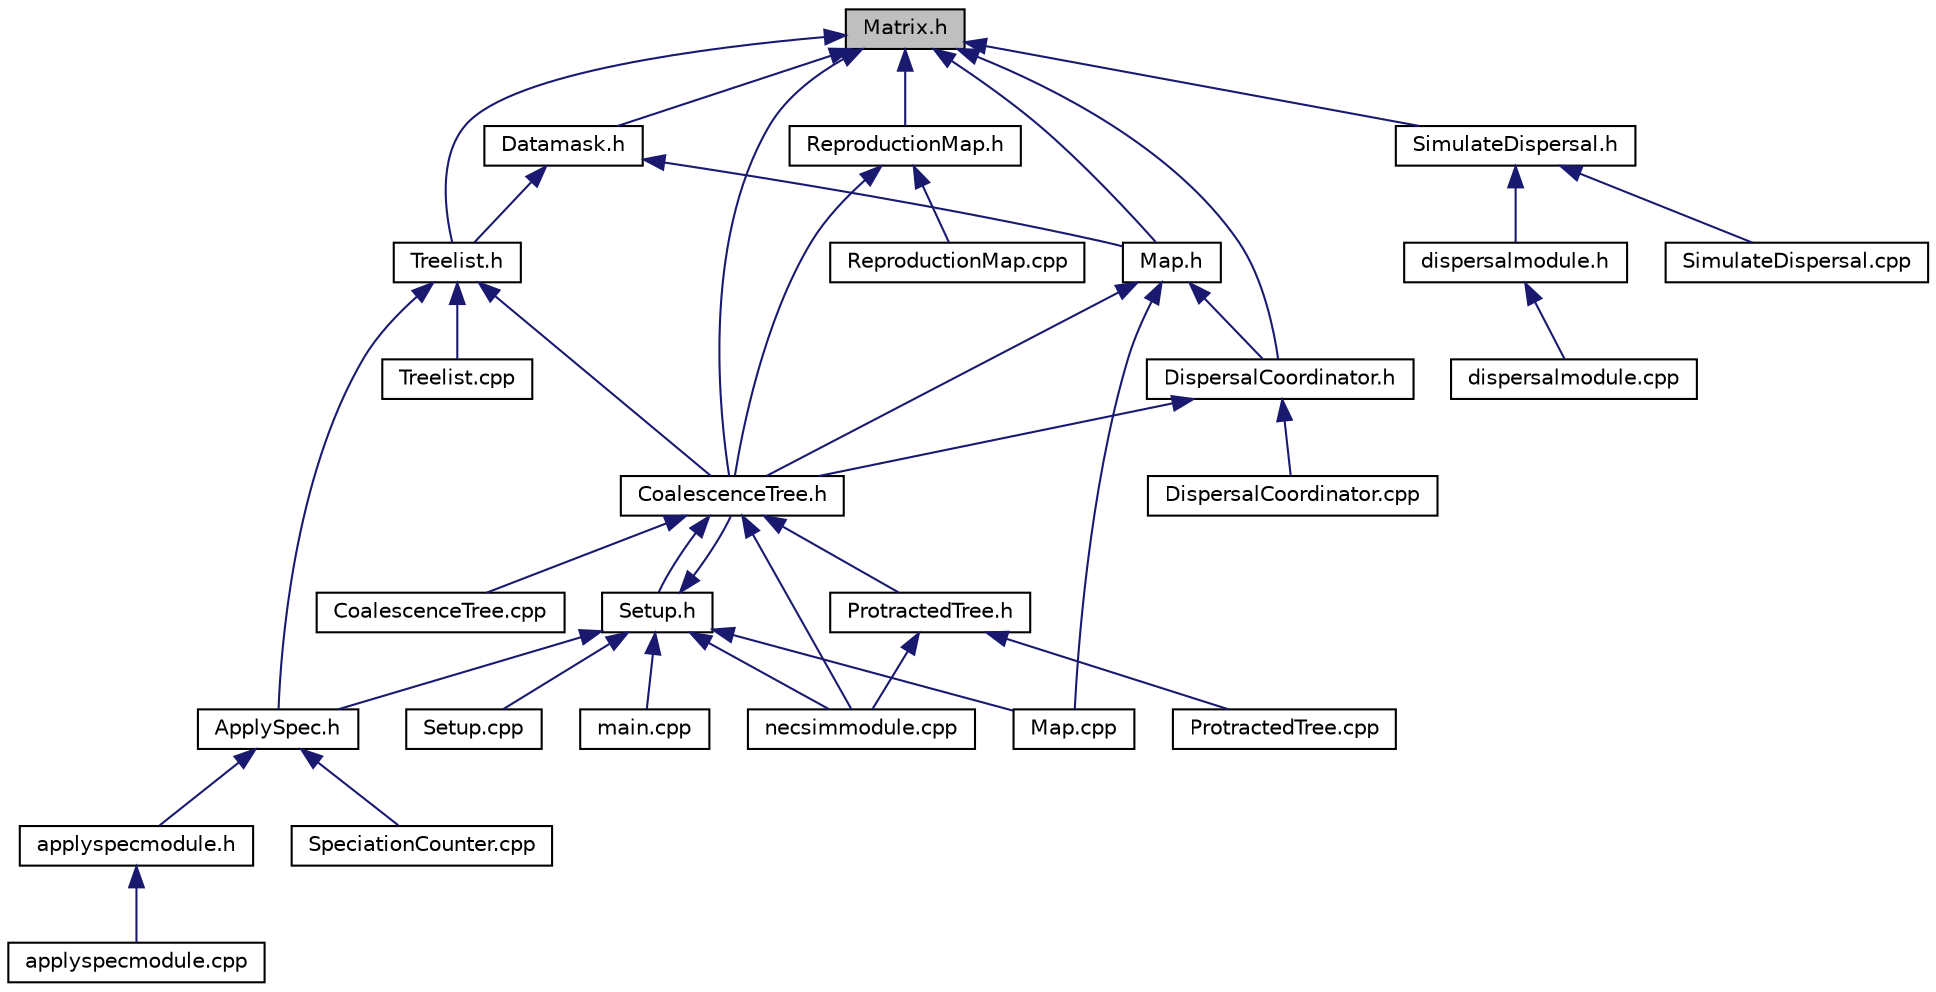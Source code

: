 digraph "Matrix.h"
{
  edge [fontname="Helvetica",fontsize="10",labelfontname="Helvetica",labelfontsize="10"];
  node [fontname="Helvetica",fontsize="10",shape=record];
  Node1 [label="Matrix.h",height=0.2,width=0.4,color="black", fillcolor="grey75", style="filled", fontcolor="black"];
  Node1 -> Node2 [dir="back",color="midnightblue",fontsize="10",style="solid"];
  Node2 [label="Treelist.h",height=0.2,width=0.4,color="black", fillcolor="white", style="filled",URL="$_treelist_8h.html",tooltip="Contains the Treelist object, which is used for reconstructing the coalescence tree after simulations..."];
  Node2 -> Node3 [dir="back",color="midnightblue",fontsize="10",style="solid"];
  Node3 [label="ApplySpec.h",height=0.2,width=0.4,color="black", fillcolor="white", style="filled",URL="$_apply_spec_8h_source.html"];
  Node3 -> Node4 [dir="back",color="midnightblue",fontsize="10",style="solid"];
  Node4 [label="applyspecmodule.h",height=0.2,width=0.4,color="black", fillcolor="white", style="filled",URL="$applyspecmodule_8h.html",tooltip="Contains the module for python integration for additional applying speciation rates after a simulatio..."];
  Node4 -> Node5 [dir="back",color="midnightblue",fontsize="10",style="solid"];
  Node5 [label="applyspecmodule.cpp",height=0.2,width=0.4,color="black", fillcolor="white", style="filled",URL="$applyspecmodule_8cpp.html",tooltip="Contains the module for python integration for additional applying speciation rates after a simulatio..."];
  Node3 -> Node6 [dir="back",color="midnightblue",fontsize="10",style="solid"];
  Node6 [label="SpeciationCounter.cpp",height=0.2,width=0.4,color="black", fillcolor="white", style="filled",URL="$_speciation_counter_8cpp.html",tooltip="Performs calculations of the coalescence tree structure and generates the SQL database objects..."];
  Node2 -> Node7 [dir="back",color="midnightblue",fontsize="10",style="solid"];
  Node7 [label="CoalescenceTree.h",height=0.2,width=0.4,color="black", fillcolor="white", style="filled",URL="$_tree_8h.html",tooltip="Contains the CoalescenceTree class for running simulations and outputting the phylogenetic tree. "];
  Node7 -> Node8 [dir="back",color="midnightblue",fontsize="10",style="solid"];
  Node8 [label="Setup.h",height=0.2,width=0.4,color="black", fillcolor="white", style="filled",URL="$_setup_8h.html",tooltip="Contains declarations for the command line parsing and setup options for NECSim. "];
  Node8 -> Node3 [dir="back",color="midnightblue",fontsize="10",style="solid"];
  Node8 -> Node7 [dir="back",color="midnightblue",fontsize="10",style="solid"];
  Node8 -> Node9 [dir="back",color="midnightblue",fontsize="10",style="solid"];
  Node9 [label="main.cpp",height=0.2,width=0.4,color="black", fillcolor="white", style="filled",URL="$main_8cpp.html",tooltip="A generic simulator for spatially explicit coalescence models suitable for HPC applications. It contains all functions for running large-scale simulations backwards in time using coalescence techniques. Outputs include an SQLite database containing spatial and temporal information about tracked lineages, and allow for rebuilding of the coalescence tree. Currently, a fat-tailed dispersal kernel or normal distribution can be used for dispersal processes. "];
  Node8 -> Node10 [dir="back",color="midnightblue",fontsize="10",style="solid"];
  Node10 [label="Map.cpp",height=0.2,width=0.4,color="black", fillcolor="white", style="filled",URL="$_map_8cpp.html",tooltip="Contains the Map class implementation for easy referencing of the respective coarse and fine map with..."];
  Node8 -> Node11 [dir="back",color="midnightblue",fontsize="10",style="solid"];
  Node11 [label="necsimmodule.cpp",height=0.2,width=0.4,color="black", fillcolor="white", style="filled",URL="$necsimmodule_8cpp.html",tooltip="Contains the functions allowing integration of the PyCoalescence python module directly to the c++..."];
  Node8 -> Node12 [dir="back",color="midnightblue",fontsize="10",style="solid"];
  Node12 [label="Setup.cpp",height=0.2,width=0.4,color="black", fillcolor="white", style="filled",URL="$_setup_8cpp.html",tooltip="Contains the command line parsing and setup options for NECSim. "];
  Node7 -> Node11 [dir="back",color="midnightblue",fontsize="10",style="solid"];
  Node7 -> Node13 [dir="back",color="midnightblue",fontsize="10",style="solid"];
  Node13 [label="ProtractedTree.h",height=0.2,width=0.4,color="black", fillcolor="white", style="filled",URL="$_protracted_tree_8h.html",tooltip="Contains the ProtractedTree class for running simulations and outputting the phylogenetic trees using..."];
  Node13 -> Node11 [dir="back",color="midnightblue",fontsize="10",style="solid"];
  Node13 -> Node14 [dir="back",color="midnightblue",fontsize="10",style="solid"];
  Node14 [label="ProtractedTree.cpp",height=0.2,width=0.4,color="black", fillcolor="white", style="filled",URL="$_protracted_tree_8cpp.html",tooltip="Contains the ProtractedTree class for running simulations and outputting the phylogenetic trees using..."];
  Node7 -> Node15 [dir="back",color="midnightblue",fontsize="10",style="solid"];
  Node15 [label="CoalescenceTree.cpp",height=0.2,width=0.4,color="black", fillcolor="white", style="filled",URL="$_tree_8cpp.html",tooltip="Contains the CoalescenceTree class implementation as the main simulation object for spatially-explicit coalescen..."];
  Node2 -> Node16 [dir="back",color="midnightblue",fontsize="10",style="solid"];
  Node16 [label="Treelist.cpp",height=0.2,width=0.4,color="black", fillcolor="white", style="filled",URL="$_treelist_8cpp.html",tooltip="Contains the Treelist class implementation, which is used for reconstructing the coalescence tree aft..."];
  Node1 -> Node17 [dir="back",color="midnightblue",fontsize="10",style="solid"];
  Node17 [label="Datamask.h",height=0.2,width=0.4,color="black", fillcolor="white", style="filled",URL="$_datamask_8h_source.html"];
  Node17 -> Node2 [dir="back",color="midnightblue",fontsize="10",style="solid"];
  Node17 -> Node18 [dir="back",color="midnightblue",fontsize="10",style="solid"];
  Node18 [label="Map.h",height=0.2,width=0.4,color="black", fillcolor="white", style="filled",URL="$_map_8h.html",tooltip="Contains the Map object for easy referencing of the respective coarse and fine map within the same co..."];
  Node18 -> Node7 [dir="back",color="midnightblue",fontsize="10",style="solid"];
  Node18 -> Node19 [dir="back",color="midnightblue",fontsize="10",style="solid"];
  Node19 [label="DispersalCoordinator.h",height=0.2,width=0.4,color="black", fillcolor="white", style="filled",URL="$_dispersal_coordinator_8h.html",tooltip="Contains the DispersalCoordinator, which contains all routines related to dispersal including utilisa..."];
  Node19 -> Node7 [dir="back",color="midnightblue",fontsize="10",style="solid"];
  Node19 -> Node20 [dir="back",color="midnightblue",fontsize="10",style="solid"];
  Node20 [label="DispersalCoordinator.cpp",height=0.2,width=0.4,color="black", fillcolor="white", style="filled",URL="$_dispersal_coordinator_8cpp.html",tooltip="Contains the DispersalCoordinator, which contains all routines related to dispersal including utilisa..."];
  Node18 -> Node10 [dir="back",color="midnightblue",fontsize="10",style="solid"];
  Node1 -> Node7 [dir="back",color="midnightblue",fontsize="10",style="solid"];
  Node1 -> Node18 [dir="back",color="midnightblue",fontsize="10",style="solid"];
  Node1 -> Node19 [dir="back",color="midnightblue",fontsize="10",style="solid"];
  Node1 -> Node21 [dir="back",color="midnightblue",fontsize="10",style="solid"];
  Node21 [label="ReproductionMap.h",height=0.2,width=0.4,color="black", fillcolor="white", style="filled",URL="$_reproduction_map_8h.html",tooltip="Contains the ReproductionMap, which inherits from Matrix and adds a few extra parameters. "];
  Node21 -> Node7 [dir="back",color="midnightblue",fontsize="10",style="solid"];
  Node21 -> Node22 [dir="back",color="midnightblue",fontsize="10",style="solid"];
  Node22 [label="ReproductionMap.cpp",height=0.2,width=0.4,color="black", fillcolor="white", style="filled",URL="$_reproduction_map_8cpp.html",tooltip="Contains the ReproductionMap, which inherits from Matrix and adds a few extra parameters. "];
  Node1 -> Node23 [dir="back",color="midnightblue",fontsize="10",style="solid"];
  Node23 [label="SimulateDispersal.h",height=0.2,width=0.4,color="black", fillcolor="white", style="filled",URL="$_simulate_dispersal_8h.html",tooltip="Contains the ability to simulate a given dispersal kernel on a specified density map, outputting the effect dispersal distance distribution to an SQL file after n number of dispersal events (specified by the user). "];
  Node23 -> Node24 [dir="back",color="midnightblue",fontsize="10",style="solid"];
  Node24 [label="dispersalmodule.h",height=0.2,width=0.4,color="black", fillcolor="white", style="filled",URL="$dispersalmodule_8h.html",tooltip="Contains the functions for testing dispersal methods using efficient c++ routines. "];
  Node24 -> Node25 [dir="back",color="midnightblue",fontsize="10",style="solid"];
  Node25 [label="dispersalmodule.cpp",height=0.2,width=0.4,color="black", fillcolor="white", style="filled",URL="$dispersalmodule_8cpp.html",tooltip="Contains the functions for testing dispersal methods using efficient c++ routines. "];
  Node23 -> Node26 [dir="back",color="midnightblue",fontsize="10",style="solid"];
  Node26 [label="SimulateDispersal.cpp",height=0.2,width=0.4,color="black", fillcolor="white", style="filled",URL="$_simulate_dispersal_8cpp.html",tooltip="Contains the ability to simulate a given dispersal kernel on a specified density map, outputting the effect dispersal distance distribution to an SQL file after n number of dispersal events (specified by the user). "];
}
